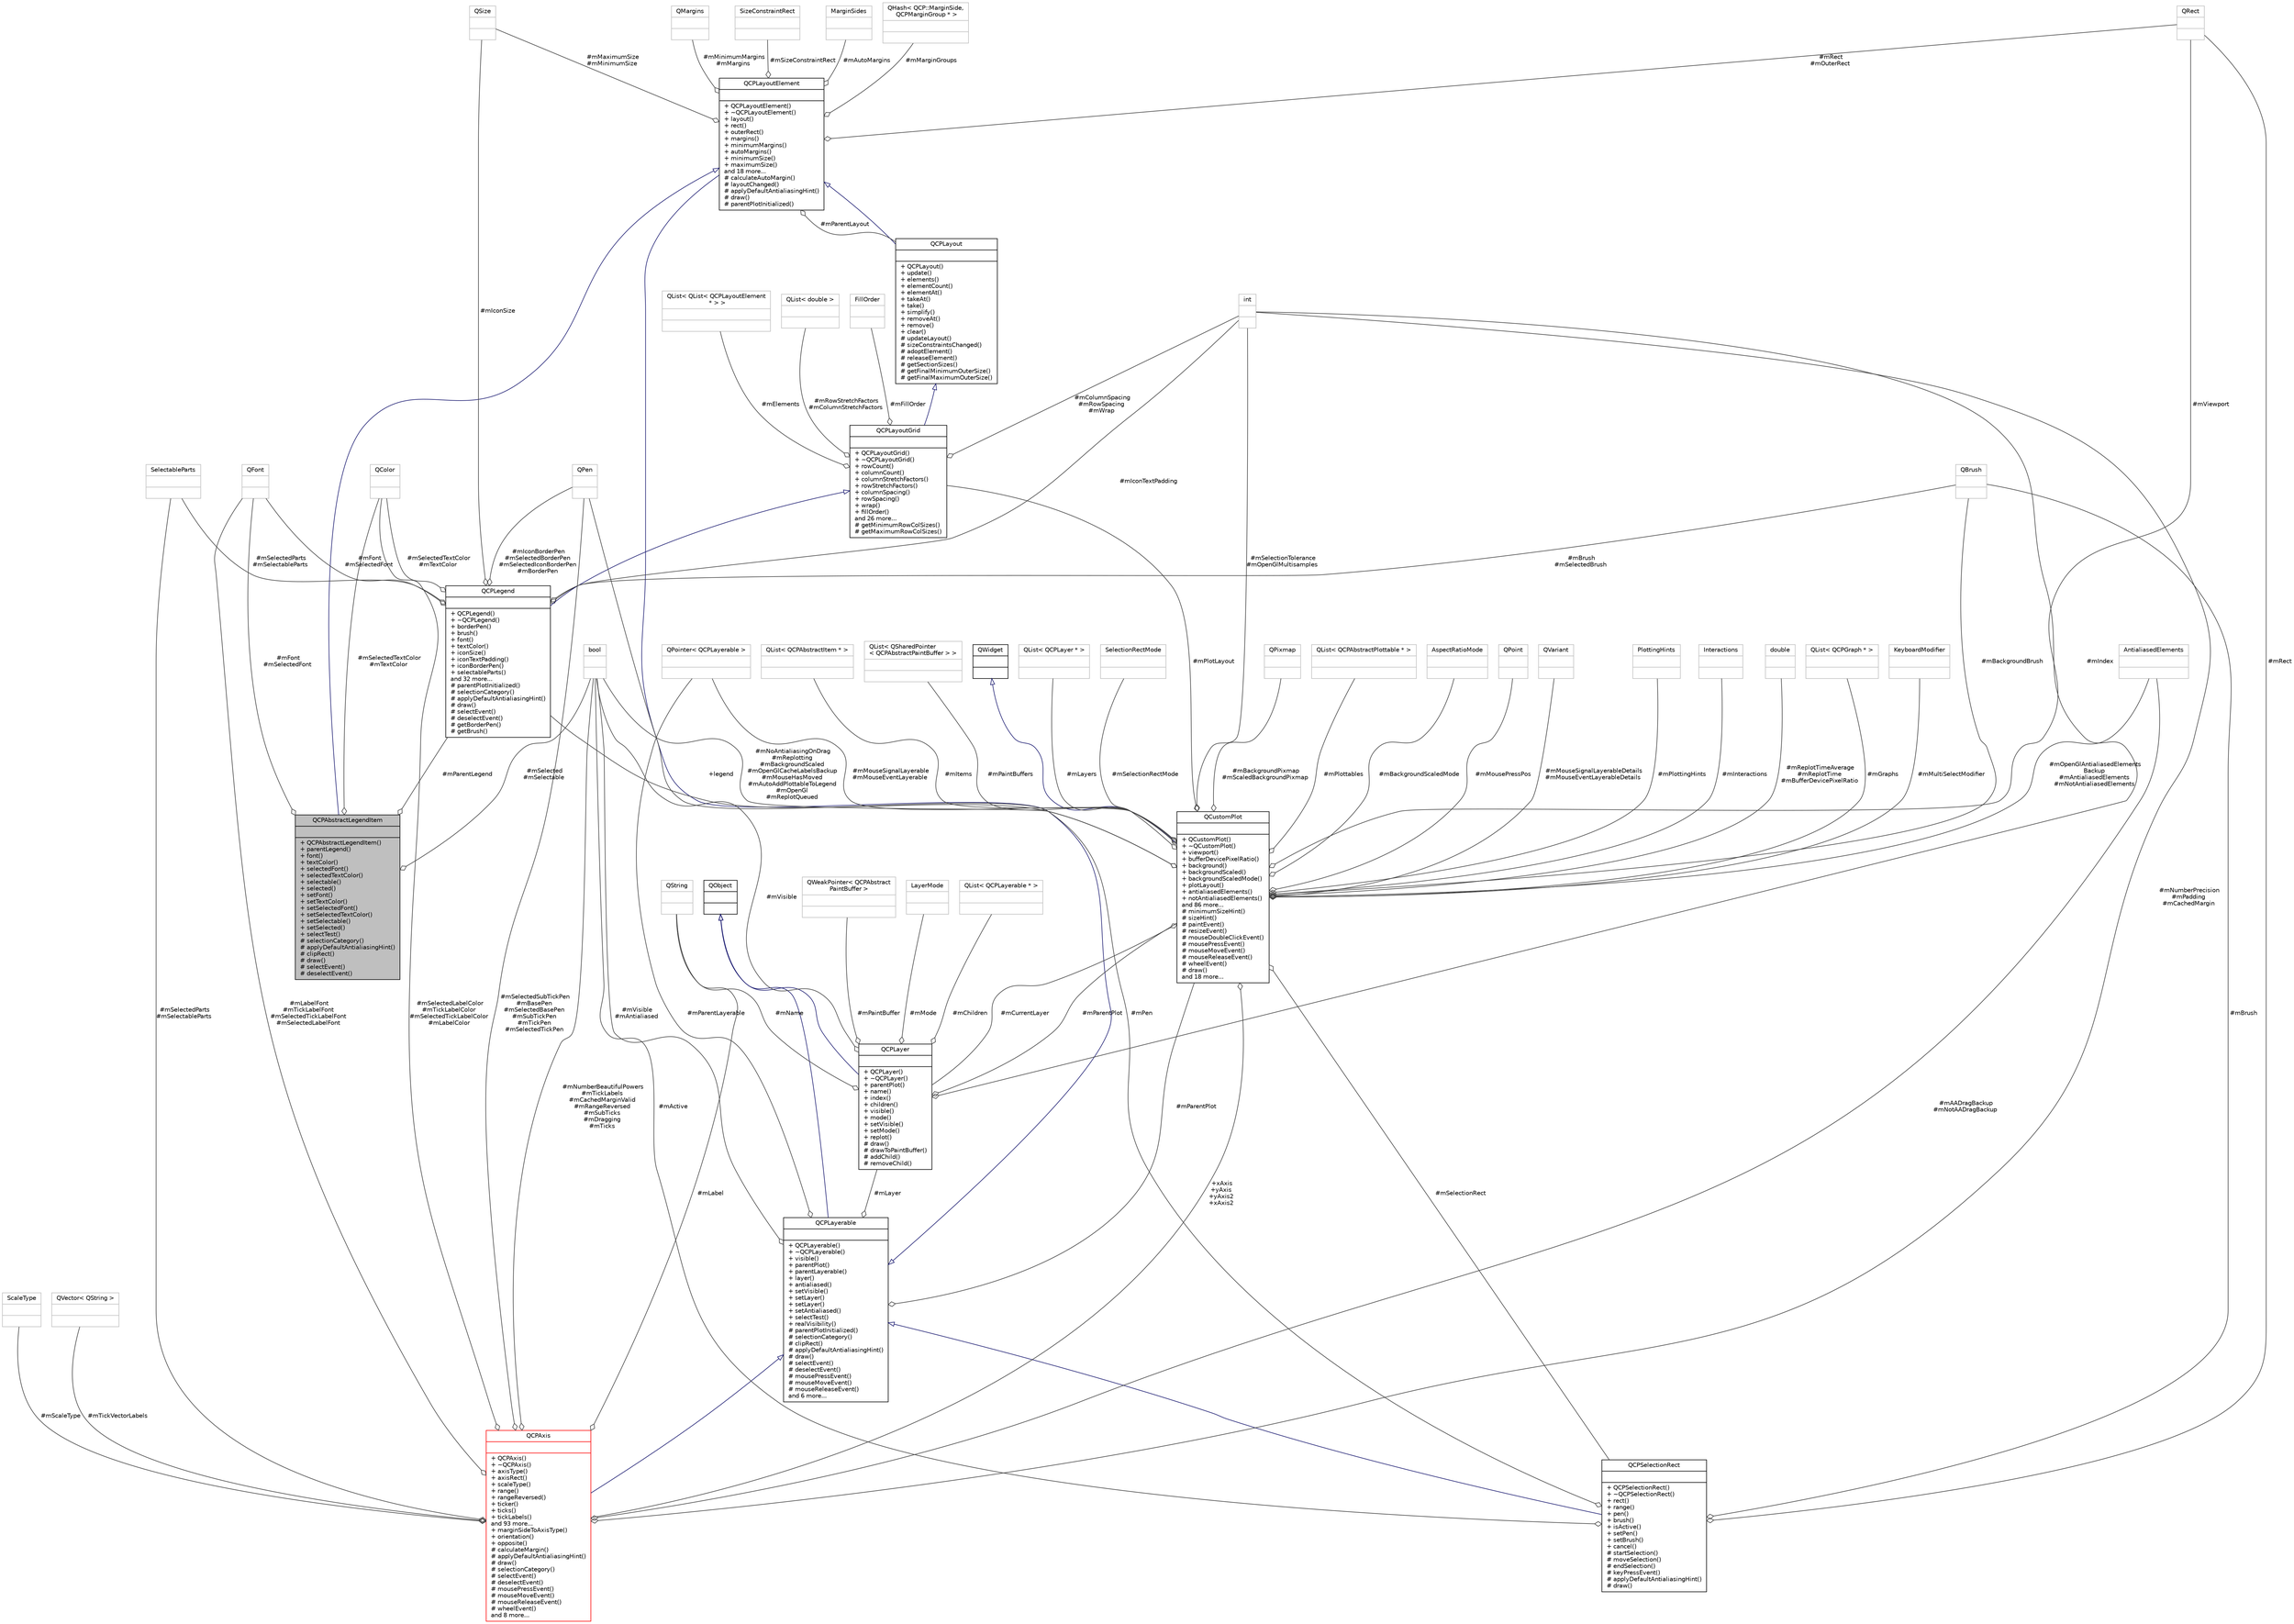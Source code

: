 digraph "QCPAbstractLegendItem"
{
 // LATEX_PDF_SIZE
  edge [fontname="Helvetica",fontsize="10",labelfontname="Helvetica",labelfontsize="10"];
  node [fontname="Helvetica",fontsize="10",shape=record];
  Node1 [label="{QCPAbstractLegendItem\n||+ QCPAbstractLegendItem()\l+ parentLegend()\l+ font()\l+ textColor()\l+ selectedFont()\l+ selectedTextColor()\l+ selectable()\l+ selected()\l+ setFont()\l+ setTextColor()\l+ setSelectedFont()\l+ setSelectedTextColor()\l+ setSelectable()\l+ setSelected()\l+ selectTest()\l# selectionCategory()\l# applyDefaultAntialiasingHint()\l# clipRect()\l# draw()\l# selectEvent()\l# deselectEvent()\l}",height=0.2,width=0.4,color="black", fillcolor="grey75", style="filled", fontcolor="black",tooltip="The abstract base class for all entries in a QCPLegend."];
  Node2 -> Node1 [dir="back",color="midnightblue",fontsize="10",style="solid",arrowtail="onormal",fontname="Helvetica"];
  Node2 [label="{QCPLayoutElement\n||+ QCPLayoutElement()\l+ ~QCPLayoutElement()\l+ layout()\l+ rect()\l+ outerRect()\l+ margins()\l+ minimumMargins()\l+ autoMargins()\l+ minimumSize()\l+ maximumSize()\land 18 more...\l# calculateAutoMargin()\l# layoutChanged()\l# applyDefaultAntialiasingHint()\l# draw()\l# parentPlotInitialized()\l}",height=0.2,width=0.4,color="black", fillcolor="white", style="filled",URL="$classQCPLayoutElement.html",tooltip="The abstract base class for all objects that form the layout system."];
  Node3 -> Node2 [dir="back",color="midnightblue",fontsize="10",style="solid",arrowtail="onormal",fontname="Helvetica"];
  Node3 [label="{QCPLayerable\n||+ QCPLayerable()\l+ ~QCPLayerable()\l+ visible()\l+ parentPlot()\l+ parentLayerable()\l+ layer()\l+ antialiased()\l+ setVisible()\l+ setLayer()\l+ setLayer()\l+ setAntialiased()\l+ selectTest()\l+ realVisibility()\l# parentPlotInitialized()\l# selectionCategory()\l# clipRect()\l# applyDefaultAntialiasingHint()\l# draw()\l# selectEvent()\l# deselectEvent()\l# mousePressEvent()\l# mouseMoveEvent()\l# mouseReleaseEvent()\land 6 more...\l}",height=0.2,width=0.4,color="black", fillcolor="white", style="filled",URL="$classQCPLayerable.html",tooltip="Base class for all drawable objects."];
  Node4 -> Node3 [dir="back",color="midnightblue",fontsize="10",style="solid",arrowtail="onormal",fontname="Helvetica"];
  Node4 [label="{QObject\n||}",height=0.2,width=0.4,color="black", fillcolor="white", style="filled",URL="$classQObject.html",tooltip=" "];
  Node5 -> Node3 [color="grey25",fontsize="10",style="solid",label=" #mLayer" ,arrowhead="odiamond",fontname="Helvetica"];
  Node5 [label="{QCPLayer\n||+ QCPLayer()\l+ ~QCPLayer()\l+ parentPlot()\l+ name()\l+ index()\l+ children()\l+ visible()\l+ mode()\l+ setVisible()\l+ setMode()\l+ replot()\l# draw()\l# drawToPaintBuffer()\l# addChild()\l# removeChild()\l}",height=0.2,width=0.4,color="black", fillcolor="white", style="filled",URL="$classQCPLayer.html",tooltip="A layer that may contain objects, to control the rendering order."];
  Node4 -> Node5 [dir="back",color="midnightblue",fontsize="10",style="solid",arrowtail="onormal",fontname="Helvetica"];
  Node6 -> Node5 [color="grey25",fontsize="10",style="solid",label=" #mName" ,arrowhead="odiamond",fontname="Helvetica"];
  Node6 [label="{QString\n||}",height=0.2,width=0.4,color="grey75", fillcolor="white", style="filled",tooltip=" "];
  Node7 -> Node5 [color="grey25",fontsize="10",style="solid",label=" #mIndex" ,arrowhead="odiamond",fontname="Helvetica"];
  Node7 [label="{int\n||}",height=0.2,width=0.4,color="grey75", fillcolor="white", style="filled",tooltip=" "];
  Node8 -> Node5 [color="grey25",fontsize="10",style="solid",label=" #mPaintBuffer" ,arrowhead="odiamond",fontname="Helvetica"];
  Node8 [label="{QWeakPointer\< QCPAbstract\lPaintBuffer \>\n||}",height=0.2,width=0.4,color="grey75", fillcolor="white", style="filled",tooltip=" "];
  Node9 -> Node5 [color="grey25",fontsize="10",style="solid",label=" #mVisible" ,arrowhead="odiamond",fontname="Helvetica"];
  Node9 [label="{bool\n||}",height=0.2,width=0.4,color="grey75", fillcolor="white", style="filled",tooltip=" "];
  Node10 -> Node5 [color="grey25",fontsize="10",style="solid",label=" #mParentPlot" ,arrowhead="odiamond",fontname="Helvetica"];
  Node10 [label="{QCustomPlot\n||+ QCustomPlot()\l+ ~QCustomPlot()\l+ viewport()\l+ bufferDevicePixelRatio()\l+ background()\l+ backgroundScaled()\l+ backgroundScaledMode()\l+ plotLayout()\l+ antialiasedElements()\l+ notAntialiasedElements()\land 86 more...\l# minimumSizeHint()\l# sizeHint()\l# paintEvent()\l# resizeEvent()\l# mouseDoubleClickEvent()\l# mousePressEvent()\l# mouseMoveEvent()\l# mouseReleaseEvent()\l# wheelEvent()\l# draw()\land 18 more...\l}",height=0.2,width=0.4,color="black", fillcolor="white", style="filled",URL="$classQCustomPlot.html",tooltip="The central class of the library. This is the QWidget which displays the plot and interacts with the ..."];
  Node11 -> Node10 [dir="back",color="midnightblue",fontsize="10",style="solid",arrowtail="onormal",fontname="Helvetica"];
  Node11 [label="{QWidget\n||}",height=0.2,width=0.4,color="black", fillcolor="white", style="filled",URL="$classQWidget.html",tooltip=" "];
  Node5 -> Node10 [color="grey25",fontsize="10",style="solid",label=" #mCurrentLayer" ,arrowhead="odiamond",fontname="Helvetica"];
  Node12 -> Node10 [color="grey25",fontsize="10",style="solid",label=" #mPlotLayout" ,arrowhead="odiamond",fontname="Helvetica"];
  Node12 [label="{QCPLayoutGrid\n||+ QCPLayoutGrid()\l+ ~QCPLayoutGrid()\l+ rowCount()\l+ columnCount()\l+ columnStretchFactors()\l+ rowStretchFactors()\l+ columnSpacing()\l+ rowSpacing()\l+ wrap()\l+ fillOrder()\land 26 more...\l# getMinimumRowColSizes()\l# getMaximumRowColSizes()\l}",height=0.2,width=0.4,color="black", fillcolor="white", style="filled",URL="$classQCPLayoutGrid.html",tooltip="A layout that arranges child elements in a grid."];
  Node13 -> Node12 [dir="back",color="midnightblue",fontsize="10",style="solid",arrowtail="onormal",fontname="Helvetica"];
  Node13 [label="{QCPLayout\n||+ QCPLayout()\l+ update()\l+ elements()\l+ elementCount()\l+ elementAt()\l+ takeAt()\l+ take()\l+ simplify()\l+ removeAt()\l+ remove()\l+ clear()\l# updateLayout()\l# sizeConstraintsChanged()\l# adoptElement()\l# releaseElement()\l# getSectionSizes()\l# getFinalMinimumOuterSize()\l# getFinalMaximumOuterSize()\l}",height=0.2,width=0.4,color="black", fillcolor="white", style="filled",URL="$classQCPLayout.html",tooltip="The abstract base class for layouts."];
  Node2 -> Node13 [dir="back",color="midnightblue",fontsize="10",style="solid",arrowtail="onormal",fontname="Helvetica"];
  Node14 -> Node12 [color="grey25",fontsize="10",style="solid",label=" #mElements" ,arrowhead="odiamond",fontname="Helvetica"];
  Node14 [label="{QList\< QList\< QCPLayoutElement\l * \> \>\n||}",height=0.2,width=0.4,color="grey75", fillcolor="white", style="filled",tooltip=" "];
  Node15 -> Node12 [color="grey25",fontsize="10",style="solid",label=" #mRowStretchFactors\n#mColumnStretchFactors" ,arrowhead="odiamond",fontname="Helvetica"];
  Node15 [label="{QList\< double \>\n||}",height=0.2,width=0.4,color="grey75", fillcolor="white", style="filled",tooltip=" "];
  Node7 -> Node12 [color="grey25",fontsize="10",style="solid",label=" #mColumnSpacing\n#mRowSpacing\n#mWrap" ,arrowhead="odiamond",fontname="Helvetica"];
  Node16 -> Node12 [color="grey25",fontsize="10",style="solid",label=" #mFillOrder" ,arrowhead="odiamond",fontname="Helvetica"];
  Node16 [label="{FillOrder\n||}",height=0.2,width=0.4,color="grey75", fillcolor="white", style="filled",tooltip=" "];
  Node17 -> Node10 [color="grey25",fontsize="10",style="solid",label=" #mMouseSignalLayerableDetails\n#mMouseEventLayerableDetails" ,arrowhead="odiamond",fontname="Helvetica"];
  Node17 [label="{QVariant\n||}",height=0.2,width=0.4,color="grey75", fillcolor="white", style="filled",tooltip=" "];
  Node18 -> Node10 [color="grey25",fontsize="10",style="solid",label=" #mPlottingHints" ,arrowhead="odiamond",fontname="Helvetica"];
  Node18 [label="{PlottingHints\n||}",height=0.2,width=0.4,color="grey75", fillcolor="white", style="filled",tooltip=" "];
  Node19 -> Node10 [color="grey25",fontsize="10",style="solid",label=" #mInteractions" ,arrowhead="odiamond",fontname="Helvetica"];
  Node19 [label="{Interactions\n||}",height=0.2,width=0.4,color="grey75", fillcolor="white", style="filled",tooltip=" "];
  Node20 -> Node10 [color="grey25",fontsize="10",style="solid",label=" #mReplotTimeAverage\n#mReplotTime\n#mBufferDevicePixelRatio" ,arrowhead="odiamond",fontname="Helvetica"];
  Node20 [label="{double\n||}",height=0.2,width=0.4,color="grey75", fillcolor="white", style="filled",tooltip=" "];
  Node21 -> Node10 [color="grey25",fontsize="10",style="solid",label=" #mSelectionRect" ,arrowhead="odiamond",fontname="Helvetica"];
  Node21 [label="{QCPSelectionRect\n||+ QCPSelectionRect()\l+ ~QCPSelectionRect()\l+ rect()\l+ range()\l+ pen()\l+ brush()\l+ isActive()\l+ setPen()\l+ setBrush()\l+ cancel()\l# startSelection()\l# moveSelection()\l# endSelection()\l# keyPressEvent()\l# applyDefaultAntialiasingHint()\l# draw()\l}",height=0.2,width=0.4,color="black", fillcolor="white", style="filled",URL="$classQCPSelectionRect.html",tooltip="Provides rect/rubber-band data selection and range zoom interaction."];
  Node3 -> Node21 [dir="back",color="midnightblue",fontsize="10",style="solid",arrowtail="onormal",fontname="Helvetica"];
  Node22 -> Node21 [color="grey25",fontsize="10",style="solid",label=" #mPen" ,arrowhead="odiamond",fontname="Helvetica"];
  Node22 [label="{QPen\n||}",height=0.2,width=0.4,color="grey75", fillcolor="white", style="filled",tooltip=" "];
  Node9 -> Node21 [color="grey25",fontsize="10",style="solid",label=" #mActive" ,arrowhead="odiamond",fontname="Helvetica"];
  Node23 -> Node21 [color="grey25",fontsize="10",style="solid",label=" #mBrush" ,arrowhead="odiamond",fontname="Helvetica"];
  Node23 [label="{QBrush\n||}",height=0.2,width=0.4,color="grey75", fillcolor="white", style="filled",tooltip=" "];
  Node24 -> Node21 [color="grey25",fontsize="10",style="solid",label=" #mRect" ,arrowhead="odiamond",fontname="Helvetica"];
  Node24 [label="{QRect\n||}",height=0.2,width=0.4,color="grey75", fillcolor="white", style="filled",tooltip=" "];
  Node25 -> Node10 [color="grey25",fontsize="10",style="solid",label=" #mGraphs" ,arrowhead="odiamond",fontname="Helvetica"];
  Node25 [label="{QList\< QCPGraph * \>\n||}",height=0.2,width=0.4,color="grey75", fillcolor="white", style="filled",tooltip=" "];
  Node26 -> Node10 [color="grey25",fontsize="10",style="solid",label=" #mMultiSelectModifier" ,arrowhead="odiamond",fontname="Helvetica"];
  Node26 [label="{KeyboardModifier\n||}",height=0.2,width=0.4,color="grey75", fillcolor="white", style="filled",tooltip=" "];
  Node27 -> Node10 [color="grey25",fontsize="10",style="solid",label=" #mItems" ,arrowhead="odiamond",fontname="Helvetica"];
  Node27 [label="{QList\< QCPAbstractItem * \>\n||}",height=0.2,width=0.4,color="grey75", fillcolor="white", style="filled",tooltip=" "];
  Node28 -> Node10 [color="grey25",fontsize="10",style="solid",label=" #mPaintBuffers" ,arrowhead="odiamond",fontname="Helvetica"];
  Node28 [label="{QList\< QSharedPointer\l\< QCPAbstractPaintBuffer \> \>\n||}",height=0.2,width=0.4,color="grey75", fillcolor="white", style="filled",tooltip=" "];
  Node29 -> Node10 [color="grey25",fontsize="10",style="solid",label=" +xAxis\n+yAxis\n+yAxis2\n+xAxis2" ,arrowhead="odiamond",fontname="Helvetica"];
  Node29 [label="{QCPAxis\n||+ QCPAxis()\l+ ~QCPAxis()\l+ axisType()\l+ axisRect()\l+ scaleType()\l+ range()\l+ rangeReversed()\l+ ticker()\l+ ticks()\l+ tickLabels()\land 93 more...\l+ marginSideToAxisType()\l+ orientation()\l+ opposite()\l# calculateMargin()\l# applyDefaultAntialiasingHint()\l# draw()\l# selectionCategory()\l# selectEvent()\l# deselectEvent()\l# mousePressEvent()\l# mouseMoveEvent()\l# mouseReleaseEvent()\l# wheelEvent()\land 8 more...\l}",height=0.2,width=0.4,color="red", fillcolor="white", style="filled",URL="$classQCPAxis.html",tooltip="Manages a single axis inside a QCustomPlot."];
  Node3 -> Node29 [dir="back",color="midnightblue",fontsize="10",style="solid",arrowtail="onormal",fontname="Helvetica"];
  Node30 -> Node29 [color="grey25",fontsize="10",style="solid",label=" #mScaleType" ,arrowhead="odiamond",fontname="Helvetica"];
  Node30 [label="{ScaleType\n||}",height=0.2,width=0.4,color="grey75", fillcolor="white", style="filled",tooltip=" "];
  Node31 -> Node29 [color="grey25",fontsize="10",style="solid",label=" #mSelectedParts\n#mSelectableParts" ,arrowhead="odiamond",fontname="Helvetica"];
  Node31 [label="{SelectableParts\n||}",height=0.2,width=0.4,color="grey75", fillcolor="white", style="filled",tooltip=" "];
  Node32 -> Node29 [color="grey25",fontsize="10",style="solid",label=" #mTickVectorLabels" ,arrowhead="odiamond",fontname="Helvetica"];
  Node32 [label="{QVector\< QString \>\n||}",height=0.2,width=0.4,color="grey75", fillcolor="white", style="filled",tooltip=" "];
  Node34 -> Node29 [color="grey25",fontsize="10",style="solid",label=" #mSelectedLabelColor\n#mTickLabelColor\n#mSelectedTickLabelColor\n#mLabelColor" ,arrowhead="odiamond",fontname="Helvetica"];
  Node34 [label="{QColor\n||}",height=0.2,width=0.4,color="grey75", fillcolor="white", style="filled",tooltip=" "];
  Node6 -> Node29 [color="grey25",fontsize="10",style="solid",label=" #mLabel" ,arrowhead="odiamond",fontname="Helvetica"];
  Node22 -> Node29 [color="grey25",fontsize="10",style="solid",label=" #mSelectedSubTickPen\n#mBasePen\n#mSelectedBasePen\n#mSubTickPen\n#mTickPen\n#mSelectedTickPen" ,arrowhead="odiamond",fontname="Helvetica"];
  Node42 -> Node29 [color="grey25",fontsize="10",style="solid",label=" #mLabelFont\n#mTickLabelFont\n#mSelectedTickLabelFont\n#mSelectedLabelFont" ,arrowhead="odiamond",fontname="Helvetica"];
  Node42 [label="{QFont\n||}",height=0.2,width=0.4,color="grey75", fillcolor="white", style="filled",tooltip=" "];
  Node7 -> Node29 [color="grey25",fontsize="10",style="solid",label=" #mNumberPrecision\n#mPadding\n#mCachedMargin" ,arrowhead="odiamond",fontname="Helvetica"];
  Node9 -> Node29 [color="grey25",fontsize="10",style="solid",label=" #mNumberBeautifulPowers\n#mTickLabels\n#mCachedMarginValid\n#mRangeReversed\n#mSubTicks\n#mDragging\n#mTicks" ,arrowhead="odiamond",fontname="Helvetica"];
  Node54 -> Node29 [color="grey25",fontsize="10",style="solid",label=" #mAADragBackup\n#mNotAADragBackup" ,arrowhead="odiamond",fontname="Helvetica"];
  Node54 [label="{AntialiasedElements\n||}",height=0.2,width=0.4,color="grey75", fillcolor="white", style="filled",tooltip=" "];
  Node61 -> Node10 [color="grey25",fontsize="10",style="solid",label=" #mLayers" ,arrowhead="odiamond",fontname="Helvetica"];
  Node61 [label="{QList\< QCPLayer * \>\n||}",height=0.2,width=0.4,color="grey75", fillcolor="white", style="filled",tooltip=" "];
  Node62 -> Node10 [color="grey25",fontsize="10",style="solid",label=" #mSelectionRectMode" ,arrowhead="odiamond",fontname="Helvetica"];
  Node62 [label="{SelectionRectMode\n||}",height=0.2,width=0.4,color="grey75", fillcolor="white", style="filled",tooltip=" "];
  Node53 -> Node10 [color="grey25",fontsize="10",style="solid",label=" #mBackgroundPixmap\n#mScaledBackgroundPixmap" ,arrowhead="odiamond",fontname="Helvetica"];
  Node53 [label="{QPixmap\n||}",height=0.2,width=0.4,color="grey75", fillcolor="white", style="filled",tooltip=" "];
  Node63 -> Node10 [color="grey25",fontsize="10",style="solid",label=" #mMouseSignalLayerable\n#mMouseEventLayerable" ,arrowhead="odiamond",fontname="Helvetica"];
  Node63 [label="{QPointer\< QCPLayerable \>\n||}",height=0.2,width=0.4,color="grey75", fillcolor="white", style="filled",tooltip=" "];
  Node7 -> Node10 [color="grey25",fontsize="10",style="solid",label=" #mSelectionTolerance\n#mOpenGlMultisamples" ,arrowhead="odiamond",fontname="Helvetica"];
  Node64 -> Node10 [color="grey25",fontsize="10",style="solid",label=" #mPlottables" ,arrowhead="odiamond",fontname="Helvetica"];
  Node64 [label="{QList\< QCPAbstractPlottable * \>\n||}",height=0.2,width=0.4,color="grey75", fillcolor="white", style="filled",tooltip=" "];
  Node9 -> Node10 [color="grey25",fontsize="10",style="solid",label=" #mNoAntialiasingOnDrag\n#mReplotting\n#mBackgroundScaled\n#mOpenGlCacheLabelsBackup\n#mMouseHasMoved\n#mAutoAddPlottableToLegend\n#mOpenGl\n#mReplotQueued" ,arrowhead="odiamond",fontname="Helvetica"];
  Node23 -> Node10 [color="grey25",fontsize="10",style="solid",label=" #mBackgroundBrush" ,arrowhead="odiamond",fontname="Helvetica"];
  Node54 -> Node10 [color="grey25",fontsize="10",style="solid",label=" #mOpenGlAntialiasedElements\lBackup\n#mAntialiasedElements\n#mNotAntialiasedElements" ,arrowhead="odiamond",fontname="Helvetica"];
  Node65 -> Node10 [color="grey25",fontsize="10",style="solid",label=" +legend" ,arrowhead="odiamond",fontname="Helvetica"];
  Node65 [label="{QCPLegend\n||+ QCPLegend()\l+ ~QCPLegend()\l+ borderPen()\l+ brush()\l+ font()\l+ textColor()\l+ iconSize()\l+ iconTextPadding()\l+ iconBorderPen()\l+ selectableParts()\land 32 more...\l# parentPlotInitialized()\l# selectionCategory()\l# applyDefaultAntialiasingHint()\l# draw()\l# selectEvent()\l# deselectEvent()\l# getBorderPen()\l# getBrush()\l}",height=0.2,width=0.4,color="black", fillcolor="white", style="filled",URL="$classQCPLegend.html",tooltip="Manages a legend inside a QCustomPlot."];
  Node12 -> Node65 [dir="back",color="midnightblue",fontsize="10",style="solid",arrowtail="onormal",fontname="Helvetica"];
  Node31 -> Node65 [color="grey25",fontsize="10",style="solid",label=" #mSelectedParts\n#mSelectableParts" ,arrowhead="odiamond",fontname="Helvetica"];
  Node34 -> Node65 [color="grey25",fontsize="10",style="solid",label=" #mSelectedTextColor\n#mTextColor" ,arrowhead="odiamond",fontname="Helvetica"];
  Node22 -> Node65 [color="grey25",fontsize="10",style="solid",label=" #mIconBorderPen\n#mSelectedBorderPen\n#mSelectedIconBorderPen\n#mBorderPen" ,arrowhead="odiamond",fontname="Helvetica"];
  Node7 -> Node65 [color="grey25",fontsize="10",style="solid",label=" #mIconTextPadding" ,arrowhead="odiamond",fontname="Helvetica"];
  Node42 -> Node65 [color="grey25",fontsize="10",style="solid",label=" #mFont\n#mSelectedFont" ,arrowhead="odiamond",fontname="Helvetica"];
  Node23 -> Node65 [color="grey25",fontsize="10",style="solid",label=" #mBrush\n#mSelectedBrush" ,arrowhead="odiamond",fontname="Helvetica"];
  Node66 -> Node65 [color="grey25",fontsize="10",style="solid",label=" #mIconSize" ,arrowhead="odiamond",fontname="Helvetica"];
  Node66 [label="{QSize\n||}",height=0.2,width=0.4,color="grey75", fillcolor="white", style="filled",tooltip=" "];
  Node56 -> Node10 [color="grey25",fontsize="10",style="solid",label=" #mBackgroundScaledMode" ,arrowhead="odiamond",fontname="Helvetica"];
  Node56 [label="{AspectRatioMode\n||}",height=0.2,width=0.4,color="grey75", fillcolor="white", style="filled",tooltip=" "];
  Node24 -> Node10 [color="grey25",fontsize="10",style="solid",label=" #mViewport" ,arrowhead="odiamond",fontname="Helvetica"];
  Node67 -> Node10 [color="grey25",fontsize="10",style="solid",label=" #mMousePressPos" ,arrowhead="odiamond",fontname="Helvetica"];
  Node67 [label="{QPoint\n||}",height=0.2,width=0.4,color="grey75", fillcolor="white", style="filled",tooltip=" "];
  Node68 -> Node5 [color="grey25",fontsize="10",style="solid",label=" #mMode" ,arrowhead="odiamond",fontname="Helvetica"];
  Node68 [label="{LayerMode\n||}",height=0.2,width=0.4,color="grey75", fillcolor="white", style="filled",tooltip=" "];
  Node69 -> Node5 [color="grey25",fontsize="10",style="solid",label=" #mChildren" ,arrowhead="odiamond",fontname="Helvetica"];
  Node69 [label="{QList\< QCPLayerable * \>\n||}",height=0.2,width=0.4,color="grey75", fillcolor="white", style="filled",tooltip=" "];
  Node63 -> Node3 [color="grey25",fontsize="10",style="solid",label=" #mParentLayerable" ,arrowhead="odiamond",fontname="Helvetica"];
  Node9 -> Node3 [color="grey25",fontsize="10",style="solid",label=" #mVisible\n#mAntialiased" ,arrowhead="odiamond",fontname="Helvetica"];
  Node10 -> Node3 [color="grey25",fontsize="10",style="solid",label=" #mParentPlot" ,arrowhead="odiamond",fontname="Helvetica"];
  Node70 -> Node2 [color="grey25",fontsize="10",style="solid",label=" #mMinimumMargins\n#mMargins" ,arrowhead="odiamond",fontname="Helvetica"];
  Node70 [label="{QMargins\n||}",height=0.2,width=0.4,color="grey75", fillcolor="white", style="filled",tooltip=" "];
  Node13 -> Node2 [color="grey25",fontsize="10",style="solid",label=" #mParentLayout" ,arrowhead="odiamond",fontname="Helvetica"];
  Node71 -> Node2 [color="grey25",fontsize="10",style="solid",label=" #mSizeConstraintRect" ,arrowhead="odiamond",fontname="Helvetica"];
  Node71 [label="{SizeConstraintRect\n||}",height=0.2,width=0.4,color="grey75", fillcolor="white", style="filled",tooltip=" "];
  Node66 -> Node2 [color="grey25",fontsize="10",style="solid",label=" #mMaximumSize\n#mMinimumSize" ,arrowhead="odiamond",fontname="Helvetica"];
  Node72 -> Node2 [color="grey25",fontsize="10",style="solid",label=" #mAutoMargins" ,arrowhead="odiamond",fontname="Helvetica"];
  Node72 [label="{MarginSides\n||}",height=0.2,width=0.4,color="grey75", fillcolor="white", style="filled",tooltip=" "];
  Node24 -> Node2 [color="grey25",fontsize="10",style="solid",label=" #mRect\n#mOuterRect" ,arrowhead="odiamond",fontname="Helvetica"];
  Node73 -> Node2 [color="grey25",fontsize="10",style="solid",label=" #mMarginGroups" ,arrowhead="odiamond",fontname="Helvetica"];
  Node73 [label="{QHash\< QCP::MarginSide,\l QCPMarginGroup * \>\n||}",height=0.2,width=0.4,color="grey75", fillcolor="white", style="filled",tooltip=" "];
  Node34 -> Node1 [color="grey25",fontsize="10",style="solid",label=" #mSelectedTextColor\n#mTextColor" ,arrowhead="odiamond",fontname="Helvetica"];
  Node42 -> Node1 [color="grey25",fontsize="10",style="solid",label=" #mFont\n#mSelectedFont" ,arrowhead="odiamond",fontname="Helvetica"];
  Node9 -> Node1 [color="grey25",fontsize="10",style="solid",label=" #mSelected\n#mSelectable" ,arrowhead="odiamond",fontname="Helvetica"];
  Node65 -> Node1 [color="grey25",fontsize="10",style="solid",label=" #mParentLegend" ,arrowhead="odiamond",fontname="Helvetica"];
}
